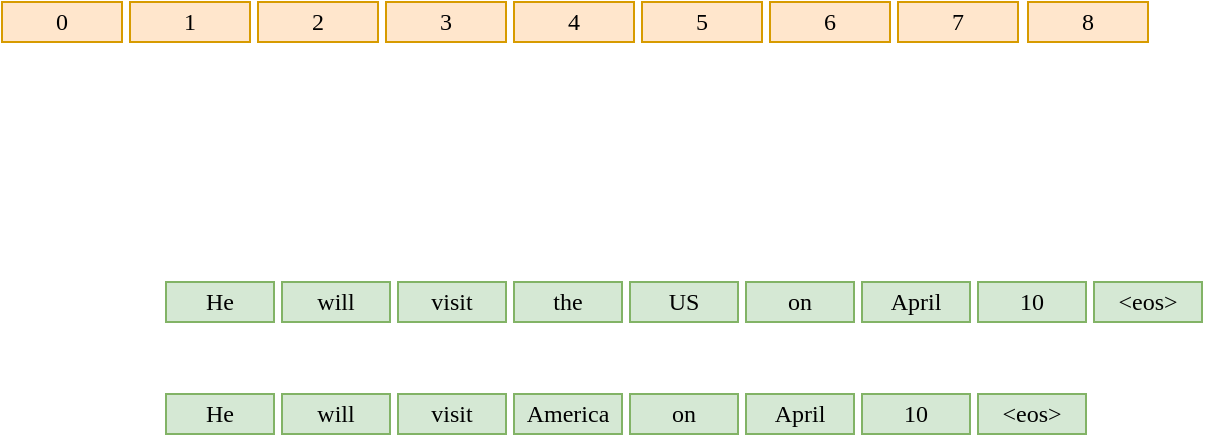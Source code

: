 <mxfile version="13.11.0" type="github">
  <diagram id="u-zB7YsOpXKorY1JXO84" name="Page-1">
    <mxGraphModel dx="1944" dy="624" grid="1" gridSize="10" guides="1" tooltips="1" connect="1" arrows="1" fold="1" page="1" pageScale="1" pageWidth="827" pageHeight="1169" math="0" shadow="0">
      <root>
        <mxCell id="0" />
        <mxCell id="1" parent="0" />
        <mxCell id="r_pDNS-UqptIWdIL0w3V-6" value="&lt;font face=&quot;Times New Roman&quot;&gt;America&lt;/font&gt;" style="rounded=0;whiteSpace=wrap;html=1;fillColor=#d5e8d4;strokeColor=#82b366;" vertex="1" parent="1">
          <mxGeometry x="-414" y="956" width="54" height="20" as="geometry" />
        </mxCell>
        <mxCell id="r_pDNS-UqptIWdIL0w3V-11" value="&lt;font face=&quot;Times New Roman&quot;&gt;0&lt;/font&gt;" style="rounded=0;whiteSpace=wrap;html=1;fillColor=#ffe6cc;strokeColor=#d79b00;" vertex="1" parent="1">
          <mxGeometry x="-670" y="760" width="60" height="20" as="geometry" />
        </mxCell>
        <mxCell id="r_pDNS-UqptIWdIL0w3V-12" value="&lt;font face=&quot;Times New Roman&quot;&gt;1&lt;/font&gt;" style="rounded=0;whiteSpace=wrap;html=1;fillColor=#ffe6cc;strokeColor=#d79b00;" vertex="1" parent="1">
          <mxGeometry x="-606" y="760" width="60" height="20" as="geometry" />
        </mxCell>
        <mxCell id="r_pDNS-UqptIWdIL0w3V-13" value="&lt;font face=&quot;Times New Roman&quot;&gt;2&lt;/font&gt;" style="rounded=0;whiteSpace=wrap;html=1;fillColor=#ffe6cc;strokeColor=#d79b00;" vertex="1" parent="1">
          <mxGeometry x="-542" y="760" width="60" height="20" as="geometry" />
        </mxCell>
        <mxCell id="r_pDNS-UqptIWdIL0w3V-14" value="&lt;font face=&quot;Times New Roman&quot;&gt;3&lt;/font&gt;" style="rounded=0;whiteSpace=wrap;html=1;fillColor=#ffe6cc;strokeColor=#d79b00;" vertex="1" parent="1">
          <mxGeometry x="-478" y="760" width="60" height="20" as="geometry" />
        </mxCell>
        <mxCell id="r_pDNS-UqptIWdIL0w3V-15" value="&lt;font face=&quot;Times New Roman&quot;&gt;4&lt;/font&gt;" style="rounded=0;whiteSpace=wrap;html=1;fillColor=#ffe6cc;strokeColor=#d79b00;" vertex="1" parent="1">
          <mxGeometry x="-414" y="760" width="60" height="20" as="geometry" />
        </mxCell>
        <mxCell id="r_pDNS-UqptIWdIL0w3V-16" value="&lt;font face=&quot;Times New Roman&quot;&gt;5&lt;/font&gt;" style="rounded=0;whiteSpace=wrap;html=1;fillColor=#ffe6cc;strokeColor=#d79b00;" vertex="1" parent="1">
          <mxGeometry x="-350" y="760" width="60" height="20" as="geometry" />
        </mxCell>
        <mxCell id="r_pDNS-UqptIWdIL0w3V-17" value="&lt;font face=&quot;Times New Roman&quot;&gt;6&lt;/font&gt;" style="rounded=0;whiteSpace=wrap;html=1;fillColor=#ffe6cc;strokeColor=#d79b00;" vertex="1" parent="1">
          <mxGeometry x="-286" y="760" width="60" height="20" as="geometry" />
        </mxCell>
        <mxCell id="r_pDNS-UqptIWdIL0w3V-18" value="&lt;font face=&quot;Times New Roman&quot;&gt;7&lt;/font&gt;" style="rounded=0;whiteSpace=wrap;html=1;fillColor=#ffe6cc;strokeColor=#d79b00;" vertex="1" parent="1">
          <mxGeometry x="-222" y="760" width="60" height="20" as="geometry" />
        </mxCell>
        <mxCell id="r_pDNS-UqptIWdIL0w3V-19" value="&lt;font face=&quot;Times New Roman&quot;&gt;8&lt;/font&gt;" style="rounded=0;whiteSpace=wrap;html=1;fillColor=#ffe6cc;strokeColor=#d79b00;" vertex="1" parent="1">
          <mxGeometry x="-157" y="760" width="60" height="20" as="geometry" />
        </mxCell>
        <mxCell id="r_pDNS-UqptIWdIL0w3V-21" value="&lt;font face=&quot;Times New Roman&quot;&gt;visit&lt;/font&gt;" style="rounded=0;whiteSpace=wrap;html=1;fillColor=#d5e8d4;strokeColor=#82b366;" vertex="1" parent="1">
          <mxGeometry x="-472" y="956" width="54" height="20" as="geometry" />
        </mxCell>
        <mxCell id="r_pDNS-UqptIWdIL0w3V-22" value="&lt;font face=&quot;Times New Roman&quot;&gt;will&lt;/font&gt;" style="rounded=0;whiteSpace=wrap;html=1;fillColor=#d5e8d4;strokeColor=#82b366;" vertex="1" parent="1">
          <mxGeometry x="-530" y="956" width="54" height="20" as="geometry" />
        </mxCell>
        <mxCell id="r_pDNS-UqptIWdIL0w3V-23" value="&lt;font face=&quot;Times New Roman&quot;&gt;He&lt;/font&gt;" style="rounded=0;whiteSpace=wrap;html=1;fillColor=#d5e8d4;strokeColor=#82b366;" vertex="1" parent="1">
          <mxGeometry x="-588" y="956" width="54" height="20" as="geometry" />
        </mxCell>
        <mxCell id="r_pDNS-UqptIWdIL0w3V-24" value="&lt;font face=&quot;Times New Roman&quot;&gt;&amp;lt;eos&amp;gt;&lt;/font&gt;" style="rounded=0;whiteSpace=wrap;html=1;fillColor=#d5e8d4;strokeColor=#82b366;" vertex="1" parent="1">
          <mxGeometry x="-182" y="956" width="54" height="20" as="geometry" />
        </mxCell>
        <mxCell id="r_pDNS-UqptIWdIL0w3V-25" value="&lt;font face=&quot;Times New Roman&quot;&gt;10&lt;/font&gt;" style="rounded=0;whiteSpace=wrap;html=1;fillColor=#d5e8d4;strokeColor=#82b366;" vertex="1" parent="1">
          <mxGeometry x="-240" y="956" width="54" height="20" as="geometry" />
        </mxCell>
        <mxCell id="r_pDNS-UqptIWdIL0w3V-26" value="&lt;font face=&quot;Times New Roman&quot;&gt;April&lt;/font&gt;" style="rounded=0;whiteSpace=wrap;html=1;fillColor=#d5e8d4;strokeColor=#82b366;" vertex="1" parent="1">
          <mxGeometry x="-298" y="956" width="54" height="20" as="geometry" />
        </mxCell>
        <mxCell id="r_pDNS-UqptIWdIL0w3V-27" value="&lt;font face=&quot;Times New Roman&quot;&gt;on&lt;/font&gt;" style="rounded=0;whiteSpace=wrap;html=1;fillColor=#d5e8d4;strokeColor=#82b366;" vertex="1" parent="1">
          <mxGeometry x="-356" y="956" width="54" height="20" as="geometry" />
        </mxCell>
        <mxCell id="r_pDNS-UqptIWdIL0w3V-28" value="&lt;font face=&quot;Times New Roman&quot;&gt;the&lt;/font&gt;" style="rounded=0;whiteSpace=wrap;html=1;fillColor=#d5e8d4;strokeColor=#82b366;" vertex="1" parent="1">
          <mxGeometry x="-414" y="900" width="54" height="20" as="geometry" />
        </mxCell>
        <mxCell id="r_pDNS-UqptIWdIL0w3V-29" value="&lt;font face=&quot;Times New Roman&quot;&gt;visit&lt;/font&gt;" style="rounded=0;whiteSpace=wrap;html=1;fillColor=#d5e8d4;strokeColor=#82b366;" vertex="1" parent="1">
          <mxGeometry x="-472" y="900" width="54" height="20" as="geometry" />
        </mxCell>
        <mxCell id="r_pDNS-UqptIWdIL0w3V-30" value="&lt;font face=&quot;Times New Roman&quot;&gt;will&lt;/font&gt;" style="rounded=0;whiteSpace=wrap;html=1;fillColor=#d5e8d4;strokeColor=#82b366;" vertex="1" parent="1">
          <mxGeometry x="-530" y="900" width="54" height="20" as="geometry" />
        </mxCell>
        <mxCell id="r_pDNS-UqptIWdIL0w3V-31" value="&lt;font face=&quot;Times New Roman&quot;&gt;He&lt;/font&gt;" style="rounded=0;whiteSpace=wrap;html=1;fillColor=#d5e8d4;strokeColor=#82b366;" vertex="1" parent="1">
          <mxGeometry x="-588" y="900" width="54" height="20" as="geometry" />
        </mxCell>
        <mxCell id="r_pDNS-UqptIWdIL0w3V-32" value="&lt;font face=&quot;Times New Roman&quot;&gt;10&lt;/font&gt;" style="rounded=0;whiteSpace=wrap;html=1;fillColor=#d5e8d4;strokeColor=#82b366;" vertex="1" parent="1">
          <mxGeometry x="-182" y="900" width="54" height="20" as="geometry" />
        </mxCell>
        <mxCell id="r_pDNS-UqptIWdIL0w3V-33" value="&lt;span style=&quot;font-family: &amp;#34;times new roman&amp;#34;&quot;&gt;April&lt;/span&gt;" style="rounded=0;whiteSpace=wrap;html=1;fillColor=#d5e8d4;strokeColor=#82b366;" vertex="1" parent="1">
          <mxGeometry x="-240" y="900" width="54" height="20" as="geometry" />
        </mxCell>
        <mxCell id="r_pDNS-UqptIWdIL0w3V-34" value="&lt;font face=&quot;Times New Roman&quot;&gt;on&lt;/font&gt;" style="rounded=0;whiteSpace=wrap;html=1;fillColor=#d5e8d4;strokeColor=#82b366;" vertex="1" parent="1">
          <mxGeometry x="-298" y="900" width="54" height="20" as="geometry" />
        </mxCell>
        <mxCell id="r_pDNS-UqptIWdIL0w3V-35" value="&lt;font face=&quot;Times New Roman&quot;&gt;US&lt;/font&gt;" style="rounded=0;whiteSpace=wrap;html=1;fillColor=#d5e8d4;strokeColor=#82b366;" vertex="1" parent="1">
          <mxGeometry x="-356" y="900" width="54" height="20" as="geometry" />
        </mxCell>
        <mxCell id="r_pDNS-UqptIWdIL0w3V-36" value="&lt;font face=&quot;Times New Roman&quot;&gt;&amp;lt;eos&amp;gt;&lt;/font&gt;" style="rounded=0;whiteSpace=wrap;html=1;fillColor=#d5e8d4;strokeColor=#82b366;" vertex="1" parent="1">
          <mxGeometry x="-124" y="900" width="54" height="20" as="geometry" />
        </mxCell>
      </root>
    </mxGraphModel>
  </diagram>
</mxfile>
